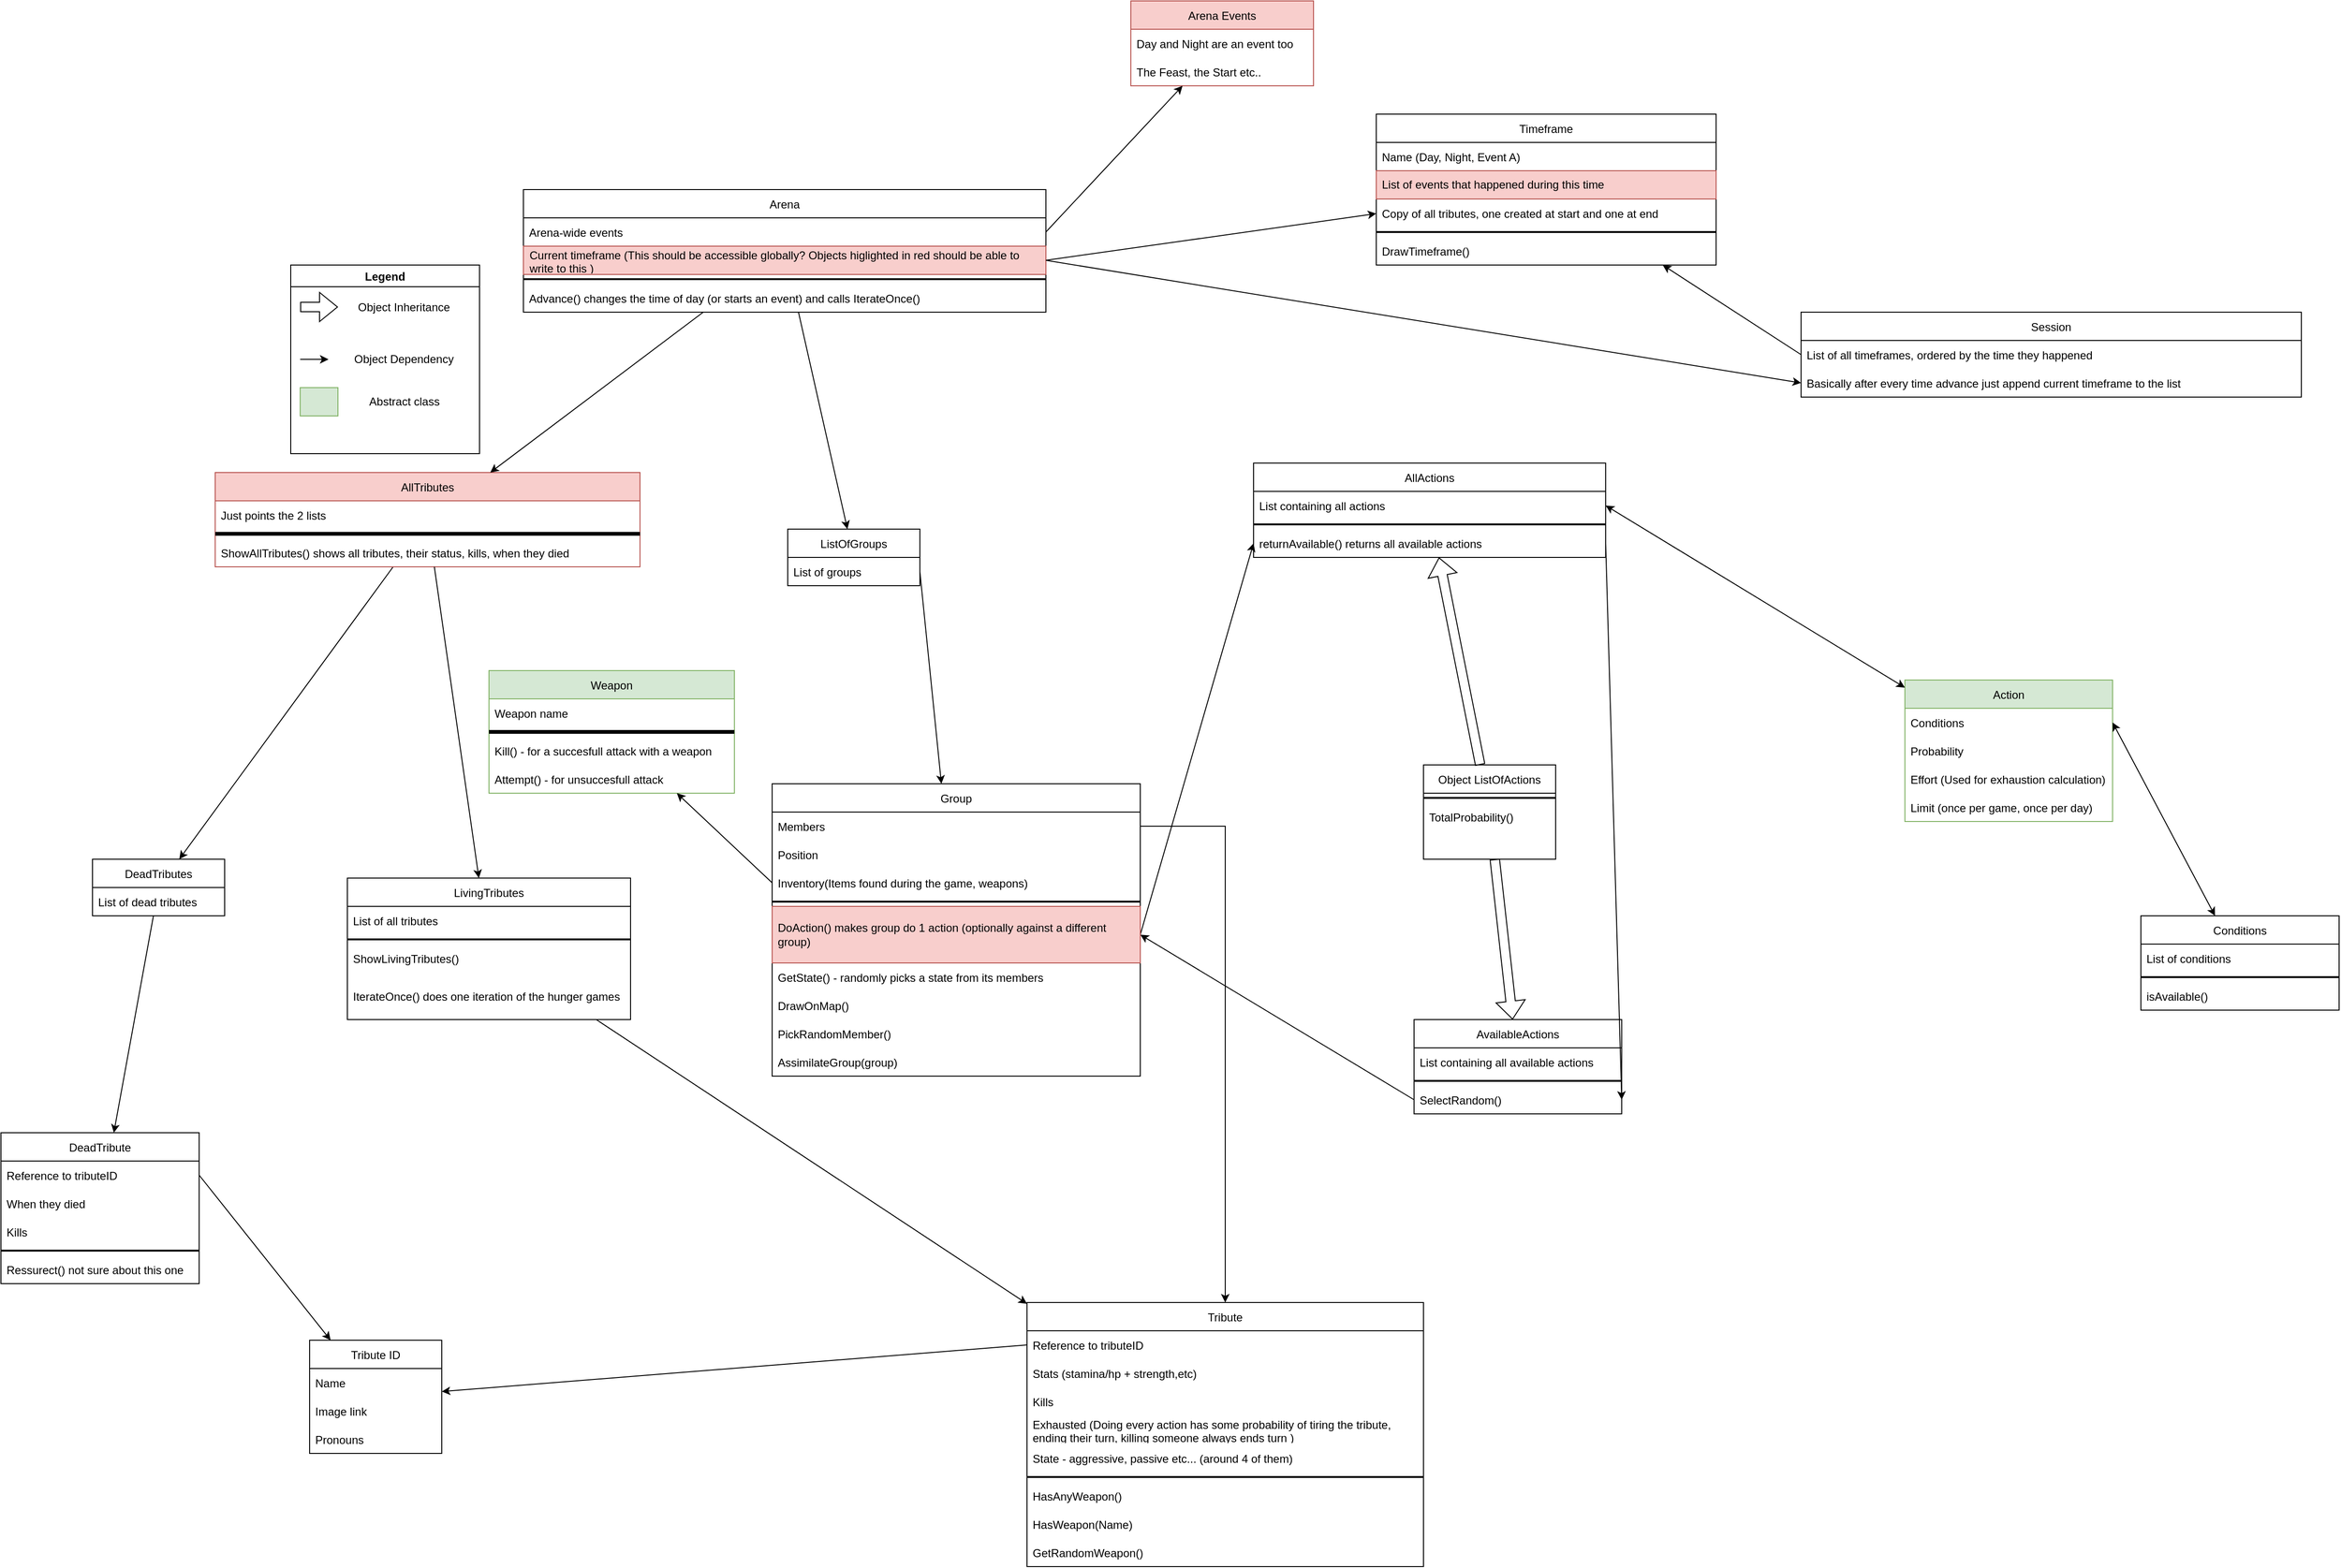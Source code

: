 <mxfile version="18.0.1" type="github">
  <diagram id="9RvMh8vPrOu6iSjnBD7v" name="Object Graph">
    <mxGraphModel dx="3285" dy="3347" grid="1" gridSize="10" guides="1" tooltips="1" connect="1" arrows="1" fold="1" page="1" pageScale="1" pageWidth="827" pageHeight="1169" math="0" shadow="0">
      <root>
        <mxCell id="0" />
        <mxCell id="1" parent="0" />
        <mxCell id="y_OdvMZuFPtKxM-2agyg-2" value="Tribute" style="swimlane;fontStyle=0;childLayout=stackLayout;horizontal=1;startSize=30;horizontalStack=0;resizeParent=1;resizeParentMax=0;resizeLast=0;collapsible=1;marginBottom=0;" parent="1" vertex="1">
          <mxGeometry x="50" y="-430" width="420" height="280" as="geometry">
            <mxRectangle x="90" y="-460" width="70" height="30" as="alternateBounds" />
          </mxGeometry>
        </mxCell>
        <mxCell id="y_OdvMZuFPtKxM-2agyg-37" value="Reference to tributeID" style="text;strokeColor=none;fillColor=none;align=left;verticalAlign=middle;spacingLeft=4;spacingRight=4;overflow=hidden;points=[[0,0.5],[1,0.5]];portConstraint=eastwest;rotatable=0;" parent="y_OdvMZuFPtKxM-2agyg-2" vertex="1">
          <mxGeometry y="30" width="420" height="30" as="geometry" />
        </mxCell>
        <mxCell id="y_OdvMZuFPtKxM-2agyg-4" value="Stats (stamina/hp + strength,etc) " style="text;strokeColor=none;fillColor=none;align=left;verticalAlign=middle;spacingLeft=4;spacingRight=4;overflow=hidden;points=[[0,0.5],[1,0.5]];portConstraint=eastwest;rotatable=0;" parent="y_OdvMZuFPtKxM-2agyg-2" vertex="1">
          <mxGeometry y="60" width="420" height="30" as="geometry" />
        </mxCell>
        <mxCell id="y_OdvMZuFPtKxM-2agyg-69" value="Kills" style="text;strokeColor=none;fillColor=none;align=left;verticalAlign=middle;spacingLeft=4;spacingRight=4;overflow=hidden;points=[[0,0.5],[1,0.5]];portConstraint=eastwest;rotatable=0;" parent="y_OdvMZuFPtKxM-2agyg-2" vertex="1">
          <mxGeometry y="90" width="420" height="30" as="geometry" />
        </mxCell>
        <mxCell id="y_OdvMZuFPtKxM-2agyg-123" value="Exhausted (Doing every action has some probability of tiring the tribute, ending their turn, killing someone always ends turn )" style="text;strokeColor=none;fillColor=none;align=left;verticalAlign=middle;spacingLeft=4;spacingRight=4;overflow=hidden;points=[[0,0.5],[1,0.5]];portConstraint=eastwest;rotatable=0;whiteSpace=wrap;" parent="y_OdvMZuFPtKxM-2agyg-2" vertex="1">
          <mxGeometry y="120" width="420" height="30" as="geometry" />
        </mxCell>
        <mxCell id="-sRMmxQWFgCQzEH0fjWp-16" value="State - aggressive, passive etc... (around 4 of them)" style="text;strokeColor=none;fillColor=none;align=left;verticalAlign=middle;spacingLeft=4;spacingRight=4;overflow=hidden;points=[[0,0.5],[1,0.5]];portConstraint=eastwest;rotatable=0;" vertex="1" parent="y_OdvMZuFPtKxM-2agyg-2">
          <mxGeometry y="150" width="420" height="30" as="geometry" />
        </mxCell>
        <mxCell id="y_OdvMZuFPtKxM-2agyg-30" value="" style="line;strokeWidth=2;html=1;" parent="y_OdvMZuFPtKxM-2agyg-2" vertex="1">
          <mxGeometry y="180" width="420" height="10" as="geometry" />
        </mxCell>
        <mxCell id="XLa_3ShVrQyw1DZHBvAN-1" value="HasAnyWeapon() " style="text;strokeColor=none;fillColor=none;align=left;verticalAlign=middle;spacingLeft=4;spacingRight=4;overflow=hidden;points=[[0,0.5],[1,0.5]];portConstraint=eastwest;rotatable=0;" parent="y_OdvMZuFPtKxM-2agyg-2" vertex="1">
          <mxGeometry y="190" width="420" height="30" as="geometry" />
        </mxCell>
        <mxCell id="XLa_3ShVrQyw1DZHBvAN-9" value="HasWeapon(Name) " style="text;strokeColor=none;fillColor=none;align=left;verticalAlign=middle;spacingLeft=4;spacingRight=4;overflow=hidden;points=[[0,0.5],[1,0.5]];portConstraint=eastwest;rotatable=0;" parent="y_OdvMZuFPtKxM-2agyg-2" vertex="1">
          <mxGeometry y="220" width="420" height="30" as="geometry" />
        </mxCell>
        <mxCell id="XLa_3ShVrQyw1DZHBvAN-2" value="GetRandomWeapon()" style="text;strokeColor=none;fillColor=none;align=left;verticalAlign=middle;spacingLeft=4;spacingRight=4;overflow=hidden;points=[[0,0.5],[1,0.5]];portConstraint=eastwest;rotatable=0;" parent="y_OdvMZuFPtKxM-2agyg-2" vertex="1">
          <mxGeometry y="250" width="420" height="30" as="geometry" />
        </mxCell>
        <mxCell id="y_OdvMZuFPtKxM-2agyg-7" value="Arena" style="swimlane;fontStyle=0;childLayout=stackLayout;horizontal=1;startSize=30;horizontalStack=0;resizeParent=1;resizeParentMax=0;resizeLast=0;collapsible=1;marginBottom=0;" parent="1" vertex="1">
          <mxGeometry x="-483.5" y="-1610" width="553.5" height="130" as="geometry" />
        </mxCell>
        <mxCell id="y_OdvMZuFPtKxM-2agyg-8" value="Arena-wide events" style="text;strokeColor=none;fillColor=none;align=left;verticalAlign=middle;spacingLeft=4;spacingRight=4;overflow=hidden;points=[[0,0.5],[1,0.5]];portConstraint=eastwest;rotatable=0;" parent="y_OdvMZuFPtKxM-2agyg-7" vertex="1">
          <mxGeometry y="30" width="553.5" height="30" as="geometry" />
        </mxCell>
        <mxCell id="lJ__5ufmWV9_Qeqpehxo-10" value="Current timeframe (This should be accessible globally? Objects higlighted in red should be able to write to this )" style="text;strokeColor=#b85450;fillColor=#f8cecc;align=left;verticalAlign=middle;spacingLeft=4;spacingRight=4;overflow=hidden;points=[[0,0.5],[1,0.5]];portConstraint=eastwest;rotatable=0;whiteSpace=wrap;" parent="y_OdvMZuFPtKxM-2agyg-7" vertex="1">
          <mxGeometry y="60" width="553.5" height="30" as="geometry" />
        </mxCell>
        <mxCell id="y_OdvMZuFPtKxM-2agyg-36" value="" style="line;strokeWidth=2;html=1;" parent="y_OdvMZuFPtKxM-2agyg-7" vertex="1">
          <mxGeometry y="90" width="553.5" height="10" as="geometry" />
        </mxCell>
        <mxCell id="y_OdvMZuFPtKxM-2agyg-10" value="Advance() changes the time of day (or starts an event) and calls IterateOnce()" style="text;strokeColor=none;fillColor=none;align=left;verticalAlign=middle;spacingLeft=4;spacingRight=4;overflow=hidden;points=[[0,0.5],[1,0.5]];portConstraint=eastwest;rotatable=0;" parent="y_OdvMZuFPtKxM-2agyg-7" vertex="1">
          <mxGeometry y="100" width="553.5" height="30" as="geometry" />
        </mxCell>
        <mxCell id="y_OdvMZuFPtKxM-2agyg-22" value="LivingTributes" style="swimlane;fontStyle=0;childLayout=stackLayout;horizontal=1;startSize=30;horizontalStack=0;resizeParent=1;resizeParentMax=0;resizeLast=0;collapsible=1;marginBottom=0;" parent="1" vertex="1">
          <mxGeometry x="-670" y="-880" width="300" height="150" as="geometry" />
        </mxCell>
        <mxCell id="y_OdvMZuFPtKxM-2agyg-24" value="List of all tributes" style="text;strokeColor=none;fillColor=none;align=left;verticalAlign=middle;spacingLeft=4;spacingRight=4;overflow=hidden;points=[[0,0.5],[1,0.5]];portConstraint=eastwest;rotatable=0;" parent="y_OdvMZuFPtKxM-2agyg-22" vertex="1">
          <mxGeometry y="30" width="300" height="30" as="geometry" />
        </mxCell>
        <mxCell id="y_OdvMZuFPtKxM-2agyg-31" value="" style="line;strokeWidth=2;html=1;" parent="y_OdvMZuFPtKxM-2agyg-22" vertex="1">
          <mxGeometry y="60" width="300" height="10" as="geometry" />
        </mxCell>
        <mxCell id="y_OdvMZuFPtKxM-2agyg-32" value="ShowLivingTributes()" style="text;strokeColor=none;fillColor=none;align=left;verticalAlign=middle;spacingLeft=4;spacingRight=4;overflow=hidden;points=[[0,0.5],[1,0.5]];portConstraint=eastwest;rotatable=0;" parent="y_OdvMZuFPtKxM-2agyg-22" vertex="1">
          <mxGeometry y="70" width="300" height="30" as="geometry" />
        </mxCell>
        <mxCell id="y_OdvMZuFPtKxM-2agyg-34" value="IterateOnce() does one iteration of the hunger games  " style="text;strokeColor=none;fillColor=none;align=left;verticalAlign=middle;spacingLeft=4;spacingRight=4;overflow=hidden;points=[[0,0.5],[1,0.5]];portConstraint=eastwest;rotatable=0;" parent="y_OdvMZuFPtKxM-2agyg-22" vertex="1">
          <mxGeometry y="100" width="300" height="50" as="geometry" />
        </mxCell>
        <mxCell id="y_OdvMZuFPtKxM-2agyg-28" value="" style="endArrow=classic;html=1;rounded=0;" parent="1" source="y_OdvMZuFPtKxM-2agyg-22" target="y_OdvMZuFPtKxM-2agyg-2" edge="1">
          <mxGeometry width="50" height="50" relative="1" as="geometry">
            <mxPoint x="110" y="-1030" as="sourcePoint" />
            <mxPoint x="550" y="-930" as="targetPoint" />
          </mxGeometry>
        </mxCell>
        <mxCell id="y_OdvMZuFPtKxM-2agyg-38" value="DeadTributes" style="swimlane;fontStyle=0;childLayout=stackLayout;horizontal=1;startSize=30;horizontalStack=0;resizeParent=1;resizeParentMax=0;resizeLast=0;collapsible=1;marginBottom=0;" parent="1" vertex="1">
          <mxGeometry x="-940" y="-900" width="140" height="60" as="geometry" />
        </mxCell>
        <mxCell id="y_OdvMZuFPtKxM-2agyg-39" value="List of dead tributes" style="text;strokeColor=none;fillColor=none;align=left;verticalAlign=middle;spacingLeft=4;spacingRight=4;overflow=hidden;points=[[0,0.5],[1,0.5]];portConstraint=eastwest;rotatable=0;" parent="y_OdvMZuFPtKxM-2agyg-38" vertex="1">
          <mxGeometry y="30" width="140" height="30" as="geometry" />
        </mxCell>
        <mxCell id="y_OdvMZuFPtKxM-2agyg-42" value="" style="endArrow=classic;html=1;rounded=0;" parent="1" source="y_OdvMZuFPtKxM-2agyg-47" target="y_OdvMZuFPtKxM-2agyg-38" edge="1">
          <mxGeometry width="50" height="50" relative="1" as="geometry">
            <mxPoint x="290" y="-1060" as="sourcePoint" />
            <mxPoint x="340" y="-1110" as="targetPoint" />
          </mxGeometry>
        </mxCell>
        <mxCell id="y_OdvMZuFPtKxM-2agyg-43" value="DeadTribute" style="swimlane;fontStyle=0;childLayout=stackLayout;horizontal=1;startSize=30;horizontalStack=0;resizeParent=1;resizeParentMax=0;resizeLast=0;collapsible=1;marginBottom=0;" parent="1" vertex="1">
          <mxGeometry x="-1037" y="-610" width="210" height="160" as="geometry" />
        </mxCell>
        <mxCell id="y_OdvMZuFPtKxM-2agyg-44" value="Reference to tributeID" style="text;strokeColor=none;fillColor=none;align=left;verticalAlign=middle;spacingLeft=4;spacingRight=4;overflow=hidden;points=[[0,0.5],[1,0.5]];portConstraint=eastwest;rotatable=0;" parent="y_OdvMZuFPtKxM-2agyg-43" vertex="1">
          <mxGeometry y="30" width="210" height="30" as="geometry" />
        </mxCell>
        <mxCell id="y_OdvMZuFPtKxM-2agyg-67" value="When they died" style="text;strokeColor=none;fillColor=none;align=left;verticalAlign=middle;spacingLeft=4;spacingRight=4;overflow=hidden;points=[[0,0.5],[1,0.5]];portConstraint=eastwest;rotatable=0;" parent="y_OdvMZuFPtKxM-2agyg-43" vertex="1">
          <mxGeometry y="60" width="210" height="30" as="geometry" />
        </mxCell>
        <mxCell id="y_OdvMZuFPtKxM-2agyg-68" value="Kills" style="text;strokeColor=none;fillColor=none;align=left;verticalAlign=middle;spacingLeft=4;spacingRight=4;overflow=hidden;points=[[0,0.5],[1,0.5]];portConstraint=eastwest;rotatable=0;" parent="y_OdvMZuFPtKxM-2agyg-43" vertex="1">
          <mxGeometry y="90" width="210" height="30" as="geometry" />
        </mxCell>
        <mxCell id="y_OdvMZuFPtKxM-2agyg-58" value="" style="line;strokeWidth=2;html=1;" parent="y_OdvMZuFPtKxM-2agyg-43" vertex="1">
          <mxGeometry y="120" width="210" height="10" as="geometry" />
        </mxCell>
        <mxCell id="y_OdvMZuFPtKxM-2agyg-59" value="Ressurect() not sure about this one" style="text;strokeColor=none;fillColor=none;align=left;verticalAlign=middle;spacingLeft=4;spacingRight=4;overflow=hidden;points=[[0,0.5],[1,0.5]];portConstraint=eastwest;rotatable=0;" parent="y_OdvMZuFPtKxM-2agyg-43" vertex="1">
          <mxGeometry y="130" width="210" height="30" as="geometry" />
        </mxCell>
        <mxCell id="y_OdvMZuFPtKxM-2agyg-47" value="AllTributes" style="swimlane;fontStyle=0;childLayout=stackLayout;horizontal=1;startSize=30;horizontalStack=0;resizeParent=1;resizeParentMax=0;resizeLast=0;collapsible=1;marginBottom=0;fillColor=#f8cecc;strokeColor=#b85450;" parent="1" vertex="1">
          <mxGeometry x="-810" y="-1310" width="450" height="100" as="geometry" />
        </mxCell>
        <mxCell id="y_OdvMZuFPtKxM-2agyg-48" value="Just points the 2 lists" style="text;strokeColor=none;fillColor=none;align=left;verticalAlign=middle;spacingLeft=4;spacingRight=4;overflow=hidden;points=[[0,0.5],[1,0.5]];portConstraint=eastwest;rotatable=0;" parent="y_OdvMZuFPtKxM-2agyg-47" vertex="1">
          <mxGeometry y="30" width="450" height="30" as="geometry" />
        </mxCell>
        <mxCell id="y_OdvMZuFPtKxM-2agyg-65" value="" style="line;strokeWidth=4;html=1;perimeter=backbonePerimeter;points=[];outlineConnect=0;" parent="y_OdvMZuFPtKxM-2agyg-47" vertex="1">
          <mxGeometry y="60" width="450" height="10" as="geometry" />
        </mxCell>
        <mxCell id="y_OdvMZuFPtKxM-2agyg-66" value="ShowAllTributes() shows all tributes, their status, kills, when they died" style="text;strokeColor=none;fillColor=none;align=left;verticalAlign=middle;spacingLeft=4;spacingRight=4;overflow=hidden;points=[[0,0.5],[1,0.5]];portConstraint=eastwest;rotatable=0;" parent="y_OdvMZuFPtKxM-2agyg-47" vertex="1">
          <mxGeometry y="70" width="450" height="30" as="geometry" />
        </mxCell>
        <mxCell id="y_OdvMZuFPtKxM-2agyg-51" value="" style="endArrow=classic;html=1;rounded=0;" parent="1" source="y_OdvMZuFPtKxM-2agyg-47" target="y_OdvMZuFPtKxM-2agyg-22" edge="1">
          <mxGeometry width="50" height="50" relative="1" as="geometry">
            <mxPoint x="210" y="-980" as="sourcePoint" />
            <mxPoint x="260" y="-1030" as="targetPoint" />
          </mxGeometry>
        </mxCell>
        <mxCell id="y_OdvMZuFPtKxM-2agyg-52" value="" style="endArrow=classic;html=1;rounded=0;" parent="1" source="y_OdvMZuFPtKxM-2agyg-7" target="y_OdvMZuFPtKxM-2agyg-47" edge="1">
          <mxGeometry width="50" height="50" relative="1" as="geometry">
            <mxPoint x="210" y="-980" as="sourcePoint" />
            <mxPoint x="260" y="-1030" as="targetPoint" />
          </mxGeometry>
        </mxCell>
        <mxCell id="y_OdvMZuFPtKxM-2agyg-53" value="Tribute ID" style="swimlane;fontStyle=0;childLayout=stackLayout;horizontal=1;startSize=30;horizontalStack=0;resizeParent=1;resizeParentMax=0;resizeLast=0;collapsible=1;marginBottom=0;" parent="1" vertex="1">
          <mxGeometry x="-710" y="-390" width="140" height="120" as="geometry" />
        </mxCell>
        <mxCell id="y_OdvMZuFPtKxM-2agyg-54" value="Name" style="text;strokeColor=none;fillColor=none;align=left;verticalAlign=middle;spacingLeft=4;spacingRight=4;overflow=hidden;points=[[0,0.5],[1,0.5]];portConstraint=eastwest;rotatable=0;" parent="y_OdvMZuFPtKxM-2agyg-53" vertex="1">
          <mxGeometry y="30" width="140" height="30" as="geometry" />
        </mxCell>
        <mxCell id="y_OdvMZuFPtKxM-2agyg-55" value="Image link" style="text;strokeColor=none;fillColor=none;align=left;verticalAlign=middle;spacingLeft=4;spacingRight=4;overflow=hidden;points=[[0,0.5],[1,0.5]];portConstraint=eastwest;rotatable=0;" parent="y_OdvMZuFPtKxM-2agyg-53" vertex="1">
          <mxGeometry y="60" width="140" height="30" as="geometry" />
        </mxCell>
        <mxCell id="y_OdvMZuFPtKxM-2agyg-56" value="Pronouns" style="text;strokeColor=none;fillColor=none;align=left;verticalAlign=middle;spacingLeft=4;spacingRight=4;overflow=hidden;points=[[0,0.5],[1,0.5]];portConstraint=eastwest;rotatable=0;" parent="y_OdvMZuFPtKxM-2agyg-53" vertex="1">
          <mxGeometry y="90" width="140" height="30" as="geometry" />
        </mxCell>
        <mxCell id="y_OdvMZuFPtKxM-2agyg-57" value="" style="endArrow=classic;html=1;rounded=0;" parent="1" source="y_OdvMZuFPtKxM-2agyg-38" target="y_OdvMZuFPtKxM-2agyg-43" edge="1">
          <mxGeometry width="50" height="50" relative="1" as="geometry">
            <mxPoint x="100" y="-1080" as="sourcePoint" />
            <mxPoint x="150" y="-1130" as="targetPoint" />
          </mxGeometry>
        </mxCell>
        <mxCell id="y_OdvMZuFPtKxM-2agyg-61" value="" style="endArrow=classic;html=1;rounded=0;exitX=0;exitY=0.5;exitDx=0;exitDy=0;" parent="1" source="y_OdvMZuFPtKxM-2agyg-37" target="y_OdvMZuFPtKxM-2agyg-53" edge="1">
          <mxGeometry width="50" height="50" relative="1" as="geometry">
            <mxPoint x="-60" y="-1050" as="sourcePoint" />
            <mxPoint x="-10" y="-1100" as="targetPoint" />
          </mxGeometry>
        </mxCell>
        <mxCell id="y_OdvMZuFPtKxM-2agyg-62" value="" style="endArrow=classic;html=1;rounded=0;exitX=1;exitY=0.5;exitDx=0;exitDy=0;" parent="1" source="y_OdvMZuFPtKxM-2agyg-44" target="y_OdvMZuFPtKxM-2agyg-53" edge="1">
          <mxGeometry width="50" height="50" relative="1" as="geometry">
            <mxPoint x="-60" y="-1050" as="sourcePoint" />
            <mxPoint x="-10" y="-1100" as="targetPoint" />
          </mxGeometry>
        </mxCell>
        <mxCell id="y_OdvMZuFPtKxM-2agyg-71" value="AllActions" style="swimlane;fontStyle=0;childLayout=stackLayout;horizontal=1;startSize=30;horizontalStack=0;resizeParent=1;resizeParentMax=0;resizeLast=0;collapsible=1;marginBottom=0;" parent="1" vertex="1">
          <mxGeometry x="290" y="-1320" width="373" height="100" as="geometry" />
        </mxCell>
        <mxCell id="y_OdvMZuFPtKxM-2agyg-72" value="List containing all actions" style="text;strokeColor=none;fillColor=none;align=left;verticalAlign=middle;spacingLeft=4;spacingRight=4;overflow=hidden;points=[[0,0.5],[1,0.5]];portConstraint=eastwest;rotatable=0;" parent="y_OdvMZuFPtKxM-2agyg-71" vertex="1">
          <mxGeometry y="30" width="373" height="30" as="geometry" />
        </mxCell>
        <mxCell id="y_OdvMZuFPtKxM-2agyg-93" value="" style="line;strokeWidth=2;html=1;" parent="y_OdvMZuFPtKxM-2agyg-71" vertex="1">
          <mxGeometry y="60" width="373" height="10" as="geometry" />
        </mxCell>
        <mxCell id="y_OdvMZuFPtKxM-2agyg-94" value="returnAvailable() returns all available actions" style="text;strokeColor=none;fillColor=none;align=left;verticalAlign=middle;spacingLeft=4;spacingRight=4;overflow=hidden;points=[[0,0.5],[1,0.5]];portConstraint=eastwest;rotatable=0;" parent="y_OdvMZuFPtKxM-2agyg-71" vertex="1">
          <mxGeometry y="70" width="373" height="30" as="geometry" />
        </mxCell>
        <mxCell id="y_OdvMZuFPtKxM-2agyg-75" value="Action" style="swimlane;fontStyle=0;childLayout=stackLayout;horizontal=1;startSize=30;horizontalStack=0;resizeParent=1;resizeParentMax=0;resizeLast=0;collapsible=1;marginBottom=0;fillColor=#d5e8d4;strokeColor=#82b366;" parent="1" vertex="1">
          <mxGeometry x="980" y="-1090" width="220" height="150" as="geometry" />
        </mxCell>
        <mxCell id="y_OdvMZuFPtKxM-2agyg-76" value="Conditions " style="text;strokeColor=none;fillColor=none;align=left;verticalAlign=middle;spacingLeft=4;spacingRight=4;overflow=hidden;points=[[0,0.5],[1,0.5]];portConstraint=eastwest;rotatable=0;" parent="y_OdvMZuFPtKxM-2agyg-75" vertex="1">
          <mxGeometry y="30" width="220" height="30" as="geometry" />
        </mxCell>
        <mxCell id="y_OdvMZuFPtKxM-2agyg-78" value="Probability" style="text;strokeColor=none;fillColor=none;align=left;verticalAlign=middle;spacingLeft=4;spacingRight=4;overflow=hidden;points=[[0,0.5],[1,0.5]];portConstraint=eastwest;rotatable=0;" parent="y_OdvMZuFPtKxM-2agyg-75" vertex="1">
          <mxGeometry y="60" width="220" height="30" as="geometry" />
        </mxCell>
        <mxCell id="y_OdvMZuFPtKxM-2agyg-124" value="Effort (Used for exhaustion calculation)" style="text;strokeColor=none;fillColor=none;align=left;verticalAlign=middle;spacingLeft=4;spacingRight=4;overflow=hidden;points=[[0,0.5],[1,0.5]];portConstraint=eastwest;rotatable=0;" parent="y_OdvMZuFPtKxM-2agyg-75" vertex="1">
          <mxGeometry y="90" width="220" height="30" as="geometry" />
        </mxCell>
        <mxCell id="y_OdvMZuFPtKxM-2agyg-125" value="Limit (once per game, once per day)" style="text;strokeColor=none;fillColor=none;align=left;verticalAlign=middle;spacingLeft=4;spacingRight=4;overflow=hidden;points=[[0,0.5],[1,0.5]];portConstraint=eastwest;rotatable=0;" parent="y_OdvMZuFPtKxM-2agyg-75" vertex="1">
          <mxGeometry y="120" width="220" height="30" as="geometry" />
        </mxCell>
        <mxCell id="y_OdvMZuFPtKxM-2agyg-84" value="Conditions" style="swimlane;fontStyle=0;childLayout=stackLayout;horizontal=1;startSize=30;horizontalStack=0;resizeParent=1;resizeParentMax=0;resizeLast=0;collapsible=1;marginBottom=0;" parent="1" vertex="1">
          <mxGeometry x="1230" y="-840" width="210" height="100" as="geometry" />
        </mxCell>
        <mxCell id="y_OdvMZuFPtKxM-2agyg-85" value="List of conditions" style="text;strokeColor=none;fillColor=none;align=left;verticalAlign=middle;spacingLeft=4;spacingRight=4;overflow=hidden;points=[[0,0.5],[1,0.5]];portConstraint=eastwest;rotatable=0;" parent="y_OdvMZuFPtKxM-2agyg-84" vertex="1">
          <mxGeometry y="30" width="210" height="30" as="geometry" />
        </mxCell>
        <mxCell id="y_OdvMZuFPtKxM-2agyg-89" value="" style="line;strokeWidth=2;html=1;" parent="y_OdvMZuFPtKxM-2agyg-84" vertex="1">
          <mxGeometry y="60" width="210" height="10" as="geometry" />
        </mxCell>
        <mxCell id="y_OdvMZuFPtKxM-2agyg-87" value="isAvailable()" style="text;strokeColor=none;fillColor=none;align=left;verticalAlign=middle;spacingLeft=4;spacingRight=4;overflow=hidden;points=[[0,0.5],[1,0.5]];portConstraint=eastwest;rotatable=0;" parent="y_OdvMZuFPtKxM-2agyg-84" vertex="1">
          <mxGeometry y="70" width="210" height="30" as="geometry" />
        </mxCell>
        <mxCell id="y_OdvMZuFPtKxM-2agyg-88" value="" style="endArrow=classic;startArrow=classic;html=1;rounded=0;exitX=1;exitY=0.5;exitDx=0;exitDy=0;" parent="1" source="y_OdvMZuFPtKxM-2agyg-76" target="y_OdvMZuFPtKxM-2agyg-84" edge="1">
          <mxGeometry width="50" height="50" relative="1" as="geometry">
            <mxPoint x="990" y="-860" as="sourcePoint" />
            <mxPoint x="1040" y="-910" as="targetPoint" />
          </mxGeometry>
        </mxCell>
        <mxCell id="y_OdvMZuFPtKxM-2agyg-90" value="" style="endArrow=classic;startArrow=classic;html=1;rounded=0;entryX=1;entryY=0.5;entryDx=0;entryDy=0;" parent="1" source="y_OdvMZuFPtKxM-2agyg-75" target="y_OdvMZuFPtKxM-2agyg-72" edge="1">
          <mxGeometry width="50" height="50" relative="1" as="geometry">
            <mxPoint x="880" y="-850" as="sourcePoint" />
            <mxPoint x="930" y="-900" as="targetPoint" />
          </mxGeometry>
        </mxCell>
        <mxCell id="y_OdvMZuFPtKxM-2agyg-95" value="Object ListOfActions" style="swimlane;fontStyle=0;childLayout=stackLayout;horizontal=1;startSize=30;horizontalStack=0;resizeParent=1;resizeParentMax=0;resizeLast=0;collapsible=1;marginBottom=0;" parent="1" vertex="1">
          <mxGeometry x="470" y="-1000" width="140" height="100" as="geometry" />
        </mxCell>
        <mxCell id="y_OdvMZuFPtKxM-2agyg-120" value="" style="line;strokeWidth=2;html=1;" parent="y_OdvMZuFPtKxM-2agyg-95" vertex="1">
          <mxGeometry y="30" width="140" height="10" as="geometry" />
        </mxCell>
        <mxCell id="y_OdvMZuFPtKxM-2agyg-122" value="TotalProbability()" style="text;strokeColor=none;fillColor=none;align=left;verticalAlign=middle;spacingLeft=4;spacingRight=4;overflow=hidden;points=[[0,0.5],[1,0.5]];portConstraint=eastwest;rotatable=0;" parent="y_OdvMZuFPtKxM-2agyg-95" vertex="1">
          <mxGeometry y="40" width="140" height="30" as="geometry" />
        </mxCell>
        <mxCell id="y_OdvMZuFPtKxM-2agyg-98" value=" " style="text;strokeColor=none;fillColor=none;align=left;verticalAlign=middle;spacingLeft=4;spacingRight=4;overflow=hidden;points=[[0,0.5],[1,0.5]];portConstraint=eastwest;rotatable=0;" parent="y_OdvMZuFPtKxM-2agyg-95" vertex="1">
          <mxGeometry y="70" width="140" height="30" as="geometry" />
        </mxCell>
        <mxCell id="y_OdvMZuFPtKxM-2agyg-99" value="" style="shape=flexArrow;endArrow=classic;html=1;rounded=0;" parent="1" source="y_OdvMZuFPtKxM-2agyg-95" target="y_OdvMZuFPtKxM-2agyg-71" edge="1">
          <mxGeometry width="50" height="50" relative="1" as="geometry">
            <mxPoint x="410" y="-1010" as="sourcePoint" />
            <mxPoint x="460" y="-1060" as="targetPoint" />
          </mxGeometry>
        </mxCell>
        <mxCell id="y_OdvMZuFPtKxM-2agyg-100" value="" style="shape=flexArrow;endArrow=classic;html=1;rounded=0;" parent="1" source="y_OdvMZuFPtKxM-2agyg-95" target="y_OdvMZuFPtKxM-2agyg-113" edge="1">
          <mxGeometry width="50" height="50" relative="1" as="geometry">
            <mxPoint x="410" y="-1010" as="sourcePoint" />
            <mxPoint x="550" y="-1290" as="targetPoint" />
          </mxGeometry>
        </mxCell>
        <mxCell id="y_OdvMZuFPtKxM-2agyg-107" value="Legend" style="swimlane;" parent="1" vertex="1">
          <mxGeometry x="-730" y="-1530" width="200" height="200" as="geometry" />
        </mxCell>
        <mxCell id="y_OdvMZuFPtKxM-2agyg-109" value="Object Inheritance" style="text;html=1;strokeColor=none;fillColor=none;align=center;verticalAlign=middle;whiteSpace=wrap;rounded=0;" parent="y_OdvMZuFPtKxM-2agyg-107" vertex="1">
          <mxGeometry x="60" y="30" width="120" height="30" as="geometry" />
        </mxCell>
        <mxCell id="y_OdvMZuFPtKxM-2agyg-108" value="" style="shape=flexArrow;endArrow=classic;html=1;rounded=0;" parent="y_OdvMZuFPtKxM-2agyg-107" edge="1">
          <mxGeometry width="50" height="50" relative="1" as="geometry">
            <mxPoint x="10" y="44.5" as="sourcePoint" />
            <mxPoint x="50" y="44.5" as="targetPoint" />
          </mxGeometry>
        </mxCell>
        <mxCell id="y_OdvMZuFPtKxM-2agyg-111" value="Object Dependency" style="text;html=1;strokeColor=none;fillColor=none;align=center;verticalAlign=middle;whiteSpace=wrap;rounded=0;" parent="y_OdvMZuFPtKxM-2agyg-107" vertex="1">
          <mxGeometry x="50" y="85" width="140" height="30" as="geometry" />
        </mxCell>
        <mxCell id="XLa_3ShVrQyw1DZHBvAN-11" value="" style="rounded=0;whiteSpace=wrap;html=1;fillColor=#d5e8d4;strokeColor=#82b366;" parent="y_OdvMZuFPtKxM-2agyg-107" vertex="1">
          <mxGeometry x="10" y="130" width="40" height="30" as="geometry" />
        </mxCell>
        <mxCell id="XLa_3ShVrQyw1DZHBvAN-13" value="Abstract class" style="text;html=1;align=center;verticalAlign=middle;resizable=0;points=[];autosize=1;strokeColor=none;fillColor=none;" parent="y_OdvMZuFPtKxM-2agyg-107" vertex="1">
          <mxGeometry x="75" y="135" width="90" height="20" as="geometry" />
        </mxCell>
        <mxCell id="y_OdvMZuFPtKxM-2agyg-110" value="" style="endArrow=classic;html=1;rounded=0;" parent="1" edge="1">
          <mxGeometry width="50" height="50" relative="1" as="geometry">
            <mxPoint x="-720" y="-1430" as="sourcePoint" />
            <mxPoint x="-690" y="-1430" as="targetPoint" />
          </mxGeometry>
        </mxCell>
        <mxCell id="y_OdvMZuFPtKxM-2agyg-112" value="" style="endArrow=classic;html=1;rounded=0;exitX=1;exitY=0.5;exitDx=0;exitDy=0;entryX=0;entryY=0.5;entryDx=0;entryDy=0;" parent="1" source="y_OdvMZuFPtKxM-2agyg-35" target="y_OdvMZuFPtKxM-2agyg-94" edge="1">
          <mxGeometry width="50" height="50" relative="1" as="geometry">
            <mxPoint x="480" y="-930" as="sourcePoint" />
            <mxPoint x="530" y="-980" as="targetPoint" />
          </mxGeometry>
        </mxCell>
        <mxCell id="y_OdvMZuFPtKxM-2agyg-113" value="AvailableActions" style="swimlane;fontStyle=0;childLayout=stackLayout;horizontal=1;startSize=30;horizontalStack=0;resizeParent=1;resizeParentMax=0;resizeLast=0;collapsible=1;marginBottom=0;" parent="1" vertex="1">
          <mxGeometry x="460" y="-730" width="220" height="100" as="geometry" />
        </mxCell>
        <mxCell id="y_OdvMZuFPtKxM-2agyg-114" value="List containing all available actions" style="text;strokeColor=none;fillColor=none;align=left;verticalAlign=middle;spacingLeft=4;spacingRight=4;overflow=hidden;points=[[0,0.5],[1,0.5]];portConstraint=eastwest;rotatable=0;" parent="y_OdvMZuFPtKxM-2agyg-113" vertex="1">
          <mxGeometry y="30" width="220" height="30" as="geometry" />
        </mxCell>
        <mxCell id="y_OdvMZuFPtKxM-2agyg-119" value="" style="line;strokeWidth=2;html=1;" parent="y_OdvMZuFPtKxM-2agyg-113" vertex="1">
          <mxGeometry y="60" width="220" height="10" as="geometry" />
        </mxCell>
        <mxCell id="y_OdvMZuFPtKxM-2agyg-116" value="SelectRandom()" style="text;strokeColor=none;fillColor=none;align=left;verticalAlign=middle;spacingLeft=4;spacingRight=4;overflow=hidden;points=[[0,0.5],[1,0.5]];portConstraint=eastwest;rotatable=0;" parent="y_OdvMZuFPtKxM-2agyg-113" vertex="1">
          <mxGeometry y="70" width="220" height="30" as="geometry" />
        </mxCell>
        <mxCell id="y_OdvMZuFPtKxM-2agyg-117" value="" style="endArrow=classic;html=1;rounded=0;exitX=1;exitY=0.5;exitDx=0;exitDy=0;entryX=1;entryY=0.5;entryDx=0;entryDy=0;" parent="1" source="y_OdvMZuFPtKxM-2agyg-94" target="y_OdvMZuFPtKxM-2agyg-116" edge="1">
          <mxGeometry width="50" height="50" relative="1" as="geometry">
            <mxPoint x="480" y="-930" as="sourcePoint" />
            <mxPoint x="530" y="-980" as="targetPoint" />
          </mxGeometry>
        </mxCell>
        <mxCell id="y_OdvMZuFPtKxM-2agyg-118" value="" style="endArrow=classic;html=1;rounded=0;entryX=1;entryY=0.5;entryDx=0;entryDy=0;exitX=0;exitY=0.5;exitDx=0;exitDy=0;" parent="1" source="y_OdvMZuFPtKxM-2agyg-116" target="y_OdvMZuFPtKxM-2agyg-35" edge="1">
          <mxGeometry width="50" height="50" relative="1" as="geometry">
            <mxPoint x="480" y="-930" as="sourcePoint" />
            <mxPoint x="530" y="-980" as="targetPoint" />
          </mxGeometry>
        </mxCell>
        <mxCell id="lJ__5ufmWV9_Qeqpehxo-1" value="Session" style="swimlane;fontStyle=0;childLayout=stackLayout;horizontal=1;startSize=30;horizontalStack=0;resizeParent=1;resizeParentMax=0;resizeLast=0;collapsible=1;marginBottom=0;" parent="1" vertex="1">
          <mxGeometry x="870" y="-1480" width="530" height="90" as="geometry" />
        </mxCell>
        <mxCell id="lJ__5ufmWV9_Qeqpehxo-2" value="List of all timeframes, ordered by the time they happened" style="text;strokeColor=none;fillColor=none;align=left;verticalAlign=middle;spacingLeft=4;spacingRight=4;overflow=hidden;points=[[0,0.5],[1,0.5]];portConstraint=eastwest;rotatable=0;" parent="lJ__5ufmWV9_Qeqpehxo-1" vertex="1">
          <mxGeometry y="30" width="530" height="30" as="geometry" />
        </mxCell>
        <mxCell id="lJ__5ufmWV9_Qeqpehxo-3" value="Basically after every time advance just append current timeframe to the list" style="text;strokeColor=none;fillColor=none;align=left;verticalAlign=middle;spacingLeft=4;spacingRight=4;overflow=hidden;points=[[0,0.5],[1,0.5]];portConstraint=eastwest;rotatable=0;" parent="lJ__5ufmWV9_Qeqpehxo-1" vertex="1">
          <mxGeometry y="60" width="530" height="30" as="geometry" />
        </mxCell>
        <mxCell id="lJ__5ufmWV9_Qeqpehxo-5" value="Timeframe" style="swimlane;fontStyle=0;childLayout=stackLayout;horizontal=1;startSize=30;horizontalStack=0;resizeParent=1;resizeParentMax=0;resizeLast=0;collapsible=1;marginBottom=0;" parent="1" vertex="1">
          <mxGeometry x="420" y="-1690" width="360" height="160" as="geometry" />
        </mxCell>
        <mxCell id="lJ__5ufmWV9_Qeqpehxo-7" value="Name (Day, Night, Event A)" style="text;strokeColor=none;fillColor=none;align=left;verticalAlign=middle;spacingLeft=4;spacingRight=4;overflow=hidden;points=[[0,0.5],[1,0.5]];portConstraint=eastwest;rotatable=0;" parent="lJ__5ufmWV9_Qeqpehxo-5" vertex="1">
          <mxGeometry y="30" width="360" height="30" as="geometry" />
        </mxCell>
        <mxCell id="lJ__5ufmWV9_Qeqpehxo-8" value="List of events that happened during this time " style="text;strokeColor=#b85450;fillColor=#f8cecc;align=left;verticalAlign=middle;spacingLeft=4;spacingRight=4;overflow=hidden;points=[[0,0.5],[1,0.5]];portConstraint=eastwest;rotatable=0;whiteSpace=wrap;" parent="lJ__5ufmWV9_Qeqpehxo-5" vertex="1">
          <mxGeometry y="60" width="360" height="30" as="geometry" />
        </mxCell>
        <mxCell id="lJ__5ufmWV9_Qeqpehxo-22" value="Copy of all tributes, one created at start and one at end" style="text;strokeColor=none;fillColor=none;align=left;verticalAlign=middle;spacingLeft=4;spacingRight=4;overflow=hidden;points=[[0,0.5],[1,0.5]];portConstraint=eastwest;rotatable=0;" parent="lJ__5ufmWV9_Qeqpehxo-5" vertex="1">
          <mxGeometry y="90" width="360" height="30" as="geometry" />
        </mxCell>
        <mxCell id="lJ__5ufmWV9_Qeqpehxo-15" value="" style="line;strokeWidth=2;html=1;" parent="lJ__5ufmWV9_Qeqpehxo-5" vertex="1">
          <mxGeometry y="120" width="360" height="10" as="geometry" />
        </mxCell>
        <mxCell id="lJ__5ufmWV9_Qeqpehxo-16" value="DrawTimeframe()" style="text;strokeColor=none;fillColor=none;align=left;verticalAlign=middle;spacingLeft=4;spacingRight=4;overflow=hidden;points=[[0,0.5],[1,0.5]];portConstraint=eastwest;rotatable=0;" parent="lJ__5ufmWV9_Qeqpehxo-5" vertex="1">
          <mxGeometry y="130" width="360" height="30" as="geometry" />
        </mxCell>
        <mxCell id="lJ__5ufmWV9_Qeqpehxo-9" value="" style="endArrow=classic;html=1;rounded=0;exitX=0;exitY=0.5;exitDx=0;exitDy=0;" parent="1" source="lJ__5ufmWV9_Qeqpehxo-2" target="lJ__5ufmWV9_Qeqpehxo-5" edge="1">
          <mxGeometry width="50" height="50" relative="1" as="geometry">
            <mxPoint x="1240" y="-1180" as="sourcePoint" />
            <mxPoint x="1290" y="-1230" as="targetPoint" />
          </mxGeometry>
        </mxCell>
        <mxCell id="lJ__5ufmWV9_Qeqpehxo-13" value="" style="endArrow=classic;html=1;rounded=0;exitX=1;exitY=0.5;exitDx=0;exitDy=0;entryX=0;entryY=0.5;entryDx=0;entryDy=0;" parent="1" source="lJ__5ufmWV9_Qeqpehxo-10" target="lJ__5ufmWV9_Qeqpehxo-3" edge="1">
          <mxGeometry width="50" height="50" relative="1" as="geometry">
            <mxPoint x="160" y="-1320" as="sourcePoint" />
            <mxPoint x="770" y="-1310" as="targetPoint" />
          </mxGeometry>
        </mxCell>
        <mxCell id="lJ__5ufmWV9_Qeqpehxo-14" value="" style="endArrow=classic;html=1;rounded=0;exitX=1;exitY=0.5;exitDx=0;exitDy=0;" parent="1" source="lJ__5ufmWV9_Qeqpehxo-10" target="lJ__5ufmWV9_Qeqpehxo-5" edge="1">
          <mxGeometry width="50" height="50" relative="1" as="geometry">
            <mxPoint x="1" y="-1465.0" as="sourcePoint" />
            <mxPoint x="410" y="-1510" as="targetPoint" />
          </mxGeometry>
        </mxCell>
        <mxCell id="lJ__5ufmWV9_Qeqpehxo-17" value="Arena Events" style="swimlane;fontStyle=0;childLayout=stackLayout;horizontal=1;startSize=30;horizontalStack=0;resizeParent=1;resizeParentMax=0;resizeLast=0;collapsible=1;marginBottom=0;fillColor=#f8cecc;strokeColor=#b85450;" parent="1" vertex="1">
          <mxGeometry x="160" y="-1810" width="193.5" height="90" as="geometry" />
        </mxCell>
        <mxCell id="lJ__5ufmWV9_Qeqpehxo-18" value="Day and Night are an event too" style="text;strokeColor=none;fillColor=none;align=left;verticalAlign=middle;spacingLeft=4;spacingRight=4;overflow=hidden;points=[[0,0.5],[1,0.5]];portConstraint=eastwest;rotatable=0;" parent="lJ__5ufmWV9_Qeqpehxo-17" vertex="1">
          <mxGeometry y="30" width="193.5" height="30" as="geometry" />
        </mxCell>
        <mxCell id="lJ__5ufmWV9_Qeqpehxo-19" value="The Feast, the Start etc.. " style="text;strokeColor=none;fillColor=none;align=left;verticalAlign=middle;spacingLeft=4;spacingRight=4;overflow=hidden;points=[[0,0.5],[1,0.5]];portConstraint=eastwest;rotatable=0;" parent="lJ__5ufmWV9_Qeqpehxo-17" vertex="1">
          <mxGeometry y="60" width="193.5" height="30" as="geometry" />
        </mxCell>
        <mxCell id="lJ__5ufmWV9_Qeqpehxo-21" value="" style="endArrow=classic;html=1;rounded=0;exitX=1;exitY=0.5;exitDx=0;exitDy=0;" parent="1" source="y_OdvMZuFPtKxM-2agyg-8" target="lJ__5ufmWV9_Qeqpehxo-17" edge="1">
          <mxGeometry width="50" height="50" relative="1" as="geometry">
            <mxPoint x="-110" y="-1070" as="sourcePoint" />
            <mxPoint x="-60" y="-1120" as="targetPoint" />
          </mxGeometry>
        </mxCell>
        <mxCell id="XLa_3ShVrQyw1DZHBvAN-3" value="Weapon " style="swimlane;fontStyle=0;childLayout=stackLayout;horizontal=1;startSize=30;horizontalStack=0;resizeParent=1;resizeParentMax=0;resizeLast=0;collapsible=1;marginBottom=0;fillColor=#d5e8d4;strokeColor=#82b366;" parent="1" vertex="1">
          <mxGeometry x="-520" y="-1100" width="260" height="130" as="geometry" />
        </mxCell>
        <mxCell id="XLa_3ShVrQyw1DZHBvAN-4" value="Weapon name" style="text;strokeColor=none;fillColor=none;align=left;verticalAlign=middle;spacingLeft=4;spacingRight=4;overflow=hidden;points=[[0,0.5],[1,0.5]];portConstraint=eastwest;rotatable=0;" parent="XLa_3ShVrQyw1DZHBvAN-3" vertex="1">
          <mxGeometry y="30" width="260" height="30" as="geometry" />
        </mxCell>
        <mxCell id="XLa_3ShVrQyw1DZHBvAN-8" value="" style="line;strokeWidth=4;html=1;perimeter=backbonePerimeter;points=[];outlineConnect=0;" parent="XLa_3ShVrQyw1DZHBvAN-3" vertex="1">
          <mxGeometry y="60" width="260" height="10" as="geometry" />
        </mxCell>
        <mxCell id="XLa_3ShVrQyw1DZHBvAN-5" value="Kill() - for a succesfull attack with a weapon " style="text;strokeColor=none;fillColor=none;align=left;verticalAlign=middle;spacingLeft=4;spacingRight=4;overflow=hidden;points=[[0,0.5],[1,0.5]];portConstraint=eastwest;rotatable=0;" parent="XLa_3ShVrQyw1DZHBvAN-3" vertex="1">
          <mxGeometry y="70" width="260" height="30" as="geometry" />
        </mxCell>
        <mxCell id="XLa_3ShVrQyw1DZHBvAN-10" value="Attempt() - for unsuccesfull attack" style="text;strokeColor=none;fillColor=none;align=left;verticalAlign=middle;spacingLeft=4;spacingRight=4;overflow=hidden;points=[[0,0.5],[1,0.5]];portConstraint=eastwest;rotatable=0;" parent="XLa_3ShVrQyw1DZHBvAN-3" vertex="1">
          <mxGeometry y="100" width="260" height="30" as="geometry" />
        </mxCell>
        <mxCell id="XLa_3ShVrQyw1DZHBvAN-7" value="" style="endArrow=classic;html=1;rounded=0;exitX=0;exitY=0.5;exitDx=0;exitDy=0;" parent="1" source="y_OdvMZuFPtKxM-2agyg-3" target="XLa_3ShVrQyw1DZHBvAN-3" edge="1">
          <mxGeometry width="50" height="50" relative="1" as="geometry">
            <mxPoint x="110" y="-740" as="sourcePoint" />
            <mxPoint x="160" y="-790" as="targetPoint" />
          </mxGeometry>
        </mxCell>
        <mxCell id="-sRMmxQWFgCQzEH0fjWp-3" value="Group" style="swimlane;fontStyle=0;childLayout=stackLayout;horizontal=1;startSize=30;horizontalStack=0;resizeParent=1;resizeParentMax=0;resizeLast=0;collapsible=1;marginBottom=0;" vertex="1" parent="1">
          <mxGeometry x="-220" y="-980" width="390" height="310" as="geometry" />
        </mxCell>
        <mxCell id="-sRMmxQWFgCQzEH0fjWp-4" value="Members" style="text;strokeColor=none;fillColor=none;align=left;verticalAlign=middle;spacingLeft=4;spacingRight=4;overflow=hidden;points=[[0,0.5],[1,0.5]];portConstraint=eastwest;rotatable=0;" vertex="1" parent="-sRMmxQWFgCQzEH0fjWp-3">
          <mxGeometry y="30" width="390" height="30" as="geometry" />
        </mxCell>
        <mxCell id="-sRMmxQWFgCQzEH0fjWp-5" value="Position" style="text;strokeColor=none;fillColor=none;align=left;verticalAlign=middle;spacingLeft=4;spacingRight=4;overflow=hidden;points=[[0,0.5],[1,0.5]];portConstraint=eastwest;rotatable=0;" vertex="1" parent="-sRMmxQWFgCQzEH0fjWp-3">
          <mxGeometry y="60" width="390" height="30" as="geometry" />
        </mxCell>
        <mxCell id="y_OdvMZuFPtKxM-2agyg-3" value="Inventory(Items found during the game, weapons)" style="text;strokeColor=none;fillColor=none;align=left;verticalAlign=middle;spacingLeft=4;spacingRight=4;overflow=hidden;points=[[0,0.5],[1,0.5]];portConstraint=eastwest;rotatable=0;" parent="-sRMmxQWFgCQzEH0fjWp-3" vertex="1">
          <mxGeometry y="90" width="390" height="30" as="geometry" />
        </mxCell>
        <mxCell id="-sRMmxQWFgCQzEH0fjWp-15" value="" style="line;strokeWidth=2;html=1;" vertex="1" parent="-sRMmxQWFgCQzEH0fjWp-3">
          <mxGeometry y="120" width="390" height="10" as="geometry" />
        </mxCell>
        <mxCell id="y_OdvMZuFPtKxM-2agyg-35" value="DoAction() makes group do 1 action (optionally against a different group)" style="text;strokeColor=#b85450;fillColor=#f8cecc;align=left;verticalAlign=middle;spacingLeft=4;spacingRight=4;overflow=hidden;points=[[0,0.5],[1,0.5]];portConstraint=eastwest;rotatable=0;whiteSpace=wrap;" parent="-sRMmxQWFgCQzEH0fjWp-3" vertex="1">
          <mxGeometry y="130" width="390" height="60" as="geometry" />
        </mxCell>
        <mxCell id="-sRMmxQWFgCQzEH0fjWp-17" value="GetState() - randomly picks a state from its members" style="text;strokeColor=none;fillColor=none;align=left;verticalAlign=middle;spacingLeft=4;spacingRight=4;overflow=hidden;points=[[0,0.5],[1,0.5]];portConstraint=eastwest;rotatable=0;" vertex="1" parent="-sRMmxQWFgCQzEH0fjWp-3">
          <mxGeometry y="190" width="390" height="30" as="geometry" />
        </mxCell>
        <mxCell id="-sRMmxQWFgCQzEH0fjWp-21" value="DrawOnMap()" style="text;strokeColor=none;fillColor=none;align=left;verticalAlign=middle;spacingLeft=4;spacingRight=4;overflow=hidden;points=[[0,0.5],[1,0.5]];portConstraint=eastwest;rotatable=0;" vertex="1" parent="-sRMmxQWFgCQzEH0fjWp-3">
          <mxGeometry y="220" width="390" height="30" as="geometry" />
        </mxCell>
        <mxCell id="-sRMmxQWFgCQzEH0fjWp-22" value="PickRandomMember()" style="text;strokeColor=none;fillColor=none;align=left;verticalAlign=middle;spacingLeft=4;spacingRight=4;overflow=hidden;points=[[0,0.5],[1,0.5]];portConstraint=eastwest;rotatable=0;" vertex="1" parent="-sRMmxQWFgCQzEH0fjWp-3">
          <mxGeometry y="250" width="390" height="30" as="geometry" />
        </mxCell>
        <mxCell id="-sRMmxQWFgCQzEH0fjWp-24" value="AssimilateGroup(group)" style="text;strokeColor=none;fillColor=none;align=left;verticalAlign=middle;spacingLeft=4;spacingRight=4;overflow=hidden;points=[[0,0.5],[1,0.5]];portConstraint=eastwest;rotatable=0;" vertex="1" parent="-sRMmxQWFgCQzEH0fjWp-3">
          <mxGeometry y="280" width="390" height="30" as="geometry" />
        </mxCell>
        <mxCell id="-sRMmxQWFgCQzEH0fjWp-7" value="ListOfGroups" style="swimlane;fontStyle=0;childLayout=stackLayout;horizontal=1;startSize=30;horizontalStack=0;resizeParent=1;resizeParentMax=0;resizeLast=0;collapsible=1;marginBottom=0;" vertex="1" parent="1">
          <mxGeometry x="-203.5" y="-1250" width="140" height="60" as="geometry" />
        </mxCell>
        <mxCell id="-sRMmxQWFgCQzEH0fjWp-8" value="List of groups" style="text;strokeColor=none;fillColor=none;align=left;verticalAlign=middle;spacingLeft=4;spacingRight=4;overflow=hidden;points=[[0,0.5],[1,0.5]];portConstraint=eastwest;rotatable=0;" vertex="1" parent="-sRMmxQWFgCQzEH0fjWp-7">
          <mxGeometry y="30" width="140" height="30" as="geometry" />
        </mxCell>
        <mxCell id="-sRMmxQWFgCQzEH0fjWp-11" value="" style="endArrow=classic;html=1;rounded=0;exitX=1;exitY=0.5;exitDx=0;exitDy=0;" edge="1" parent="1" source="-sRMmxQWFgCQzEH0fjWp-8" target="-sRMmxQWFgCQzEH0fjWp-3">
          <mxGeometry width="50" height="50" relative="1" as="geometry">
            <mxPoint x="-50" y="-810" as="sourcePoint" />
            <mxPoint y="-860" as="targetPoint" />
          </mxGeometry>
        </mxCell>
        <mxCell id="-sRMmxQWFgCQzEH0fjWp-13" style="edgeStyle=orthogonalEdgeStyle;rounded=0;orthogonalLoop=1;jettySize=auto;html=1;exitX=1;exitY=0.5;exitDx=0;exitDy=0;" edge="1" parent="1" source="-sRMmxQWFgCQzEH0fjWp-4" target="y_OdvMZuFPtKxM-2agyg-2">
          <mxGeometry relative="1" as="geometry" />
        </mxCell>
        <mxCell id="-sRMmxQWFgCQzEH0fjWp-14" value="" style="endArrow=classic;html=1;rounded=0;" edge="1" parent="1" source="y_OdvMZuFPtKxM-2agyg-7" target="-sRMmxQWFgCQzEH0fjWp-7">
          <mxGeometry width="50" height="50" relative="1" as="geometry">
            <mxPoint x="-310" y="-1310" as="sourcePoint" />
            <mxPoint x="-260" y="-1360" as="targetPoint" />
          </mxGeometry>
        </mxCell>
      </root>
    </mxGraphModel>
  </diagram>
</mxfile>
